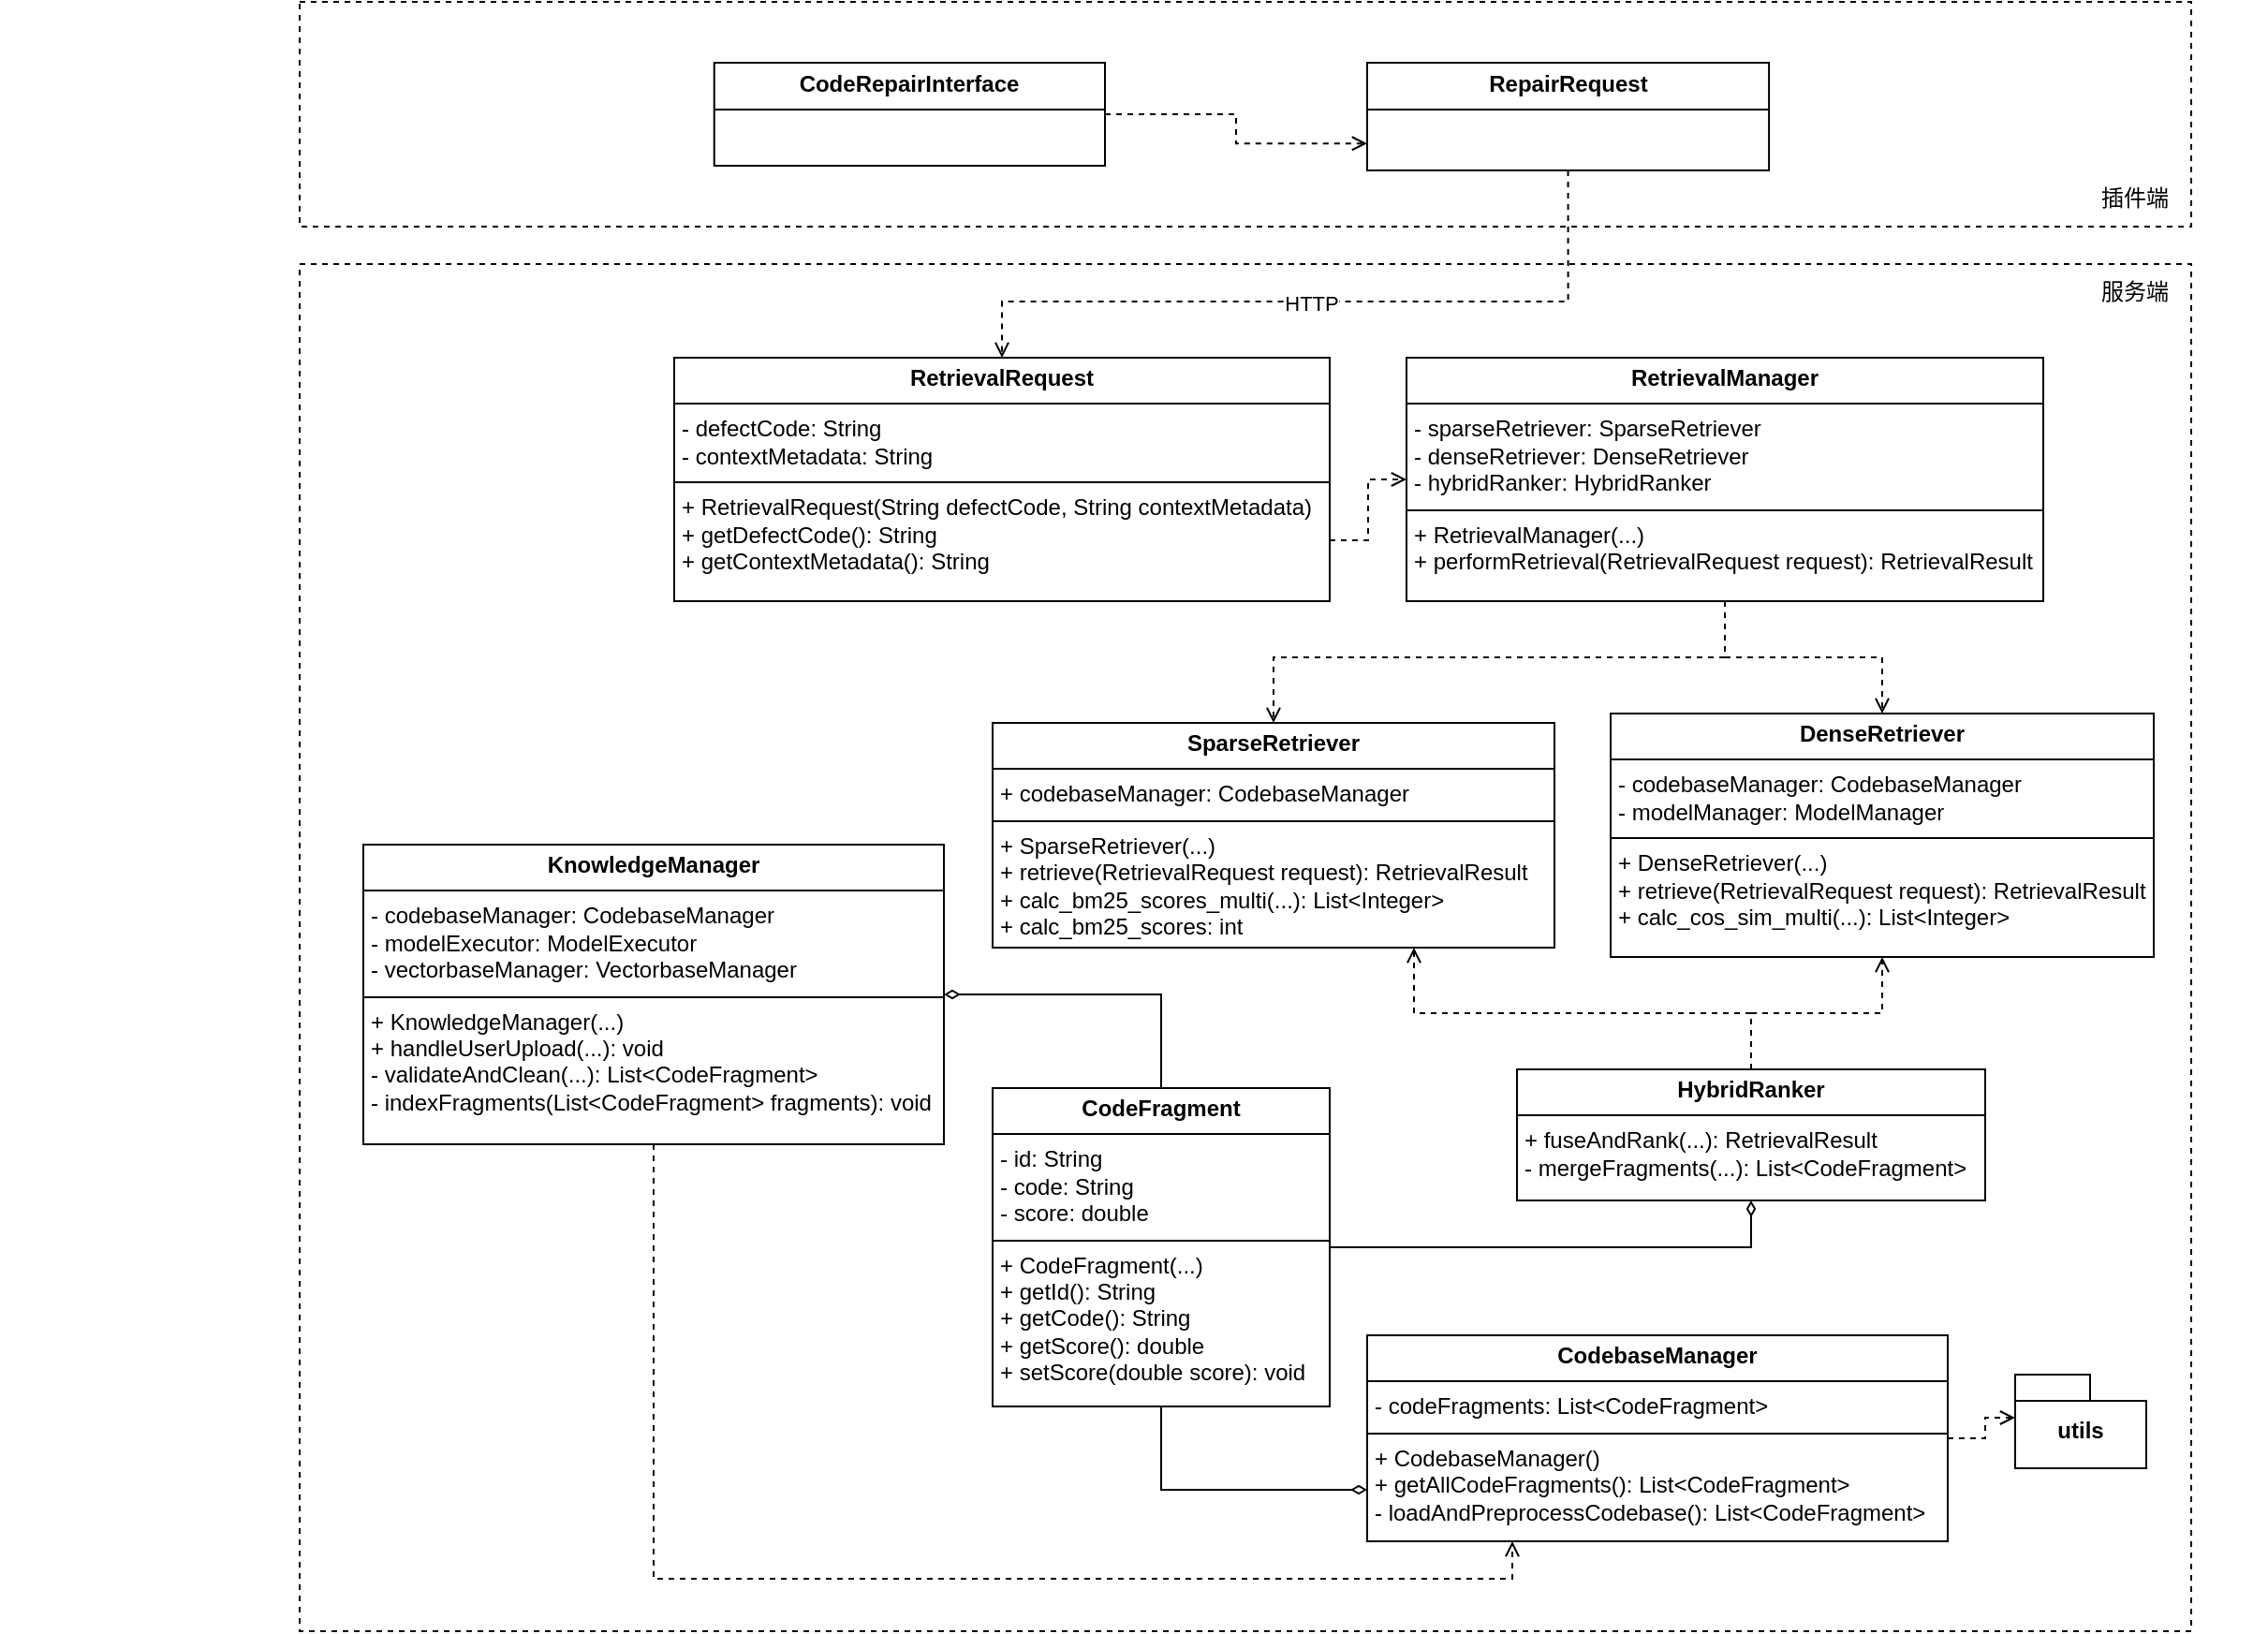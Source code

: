 <mxfile version="26.2.12">
  <diagram name="第 1 页" id="4hR9Bm70yGNX78M39A_u">
    <mxGraphModel dx="1850" dy="1150" grid="1" gridSize="10" guides="1" tooltips="1" connect="1" arrows="1" fold="1" page="1" pageScale="1" pageWidth="827" pageHeight="1169" math="0" shadow="0">
      <root>
        <mxCell id="0" />
        <mxCell id="1" parent="0" />
        <mxCell id="MtDce7vWEkqWRcU2pBEf-35" value="" style="group;dashed=1;" vertex="1" connectable="0" parent="1">
          <mxGeometry x="220" y="280" width="1210" height="730" as="geometry" />
        </mxCell>
        <mxCell id="MtDce7vWEkqWRcU2pBEf-17" value="" style="rounded=0;whiteSpace=wrap;html=1;dashed=1;" vertex="1" parent="MtDce7vWEkqWRcU2pBEf-35">
          <mxGeometry x="160" width="1010" height="730" as="geometry" />
        </mxCell>
        <mxCell id="MtDce7vWEkqWRcU2pBEf-20" value="服务端" style="text;html=1;align=center;verticalAlign=middle;whiteSpace=wrap;rounded=0;" vertex="1" parent="MtDce7vWEkqWRcU2pBEf-35">
          <mxGeometry x="1110" width="60" height="30" as="geometry" />
        </mxCell>
        <mxCell id="MtDce7vWEkqWRcU2pBEf-48" style="edgeStyle=orthogonalEdgeStyle;rounded=0;orthogonalLoop=1;jettySize=auto;html=1;exitX=0.5;exitY=1;exitDx=0;exitDy=0;dashed=1;endArrow=open;endFill=0;" edge="1" parent="MtDce7vWEkqWRcU2pBEf-35" source="MtDce7vWEkqWRcU2pBEf-2" target="MtDce7vWEkqWRcU2pBEf-4">
          <mxGeometry relative="1" as="geometry" />
        </mxCell>
        <mxCell id="MtDce7vWEkqWRcU2pBEf-49" style="edgeStyle=orthogonalEdgeStyle;rounded=0;orthogonalLoop=1;jettySize=auto;html=1;exitX=0.5;exitY=1;exitDx=0;exitDy=0;entryX=0.5;entryY=0;entryDx=0;entryDy=0;endArrow=open;endFill=0;dashed=1;" edge="1" parent="MtDce7vWEkqWRcU2pBEf-35" source="MtDce7vWEkqWRcU2pBEf-2" target="MtDce7vWEkqWRcU2pBEf-3">
          <mxGeometry relative="1" as="geometry">
            <Array as="points">
              <mxPoint x="921" y="210" />
              <mxPoint x="680" y="210" />
            </Array>
          </mxGeometry>
        </mxCell>
        <mxCell id="MtDce7vWEkqWRcU2pBEf-2" value="&lt;p style=&quot;margin:0px;margin-top:4px;text-align:center;&quot;&gt;&lt;b&gt;RetrievalManager&lt;/b&gt;&lt;/p&gt;&lt;hr size=&quot;1&quot; style=&quot;border-style:solid;&quot;&gt;&lt;p style=&quot;margin:0px;margin-left:4px;&quot;&gt;- sparseRetriever:&amp;nbsp;&lt;span style=&quot;background-color: transparent; color: light-dark(rgb(0, 0, 0), rgb(255, 255, 255));&quot;&gt;SparseRetriever&lt;/span&gt;&lt;/p&gt;&lt;p style=&quot;margin:0px;margin-left:4px;&quot;&gt;&lt;span style=&quot;background-color: transparent; color: light-dark(rgb(0, 0, 0), rgb(255, 255, 255));&quot;&gt;-&amp;nbsp;&lt;/span&gt;&lt;span style=&quot;background-color: transparent; color: light-dark(rgb(0, 0, 0), rgb(255, 255, 255));&quot;&gt;denseRetriever:&amp;nbsp;&lt;/span&gt;&lt;span style=&quot;background-color: transparent; color: light-dark(rgb(0, 0, 0), rgb(255, 255, 255));&quot;&gt;DenseRetriever&amp;nbsp;&lt;/span&gt;&lt;/p&gt;&lt;p style=&quot;margin:0px;margin-left:4px;&quot;&gt;&lt;span style=&quot;background-color: transparent; color: light-dark(rgb(0, 0, 0), rgb(255, 255, 255));&quot;&gt;-&amp;nbsp;&lt;/span&gt;&lt;span style=&quot;background-color: transparent;&quot;&gt;hybridRanker:&amp;nbsp;&lt;/span&gt;&lt;span style=&quot;background-color: transparent; color: light-dark(rgb(0, 0, 0), rgb(255, 255, 255));&quot;&gt;HybridRanker&lt;/span&gt;&lt;span style=&quot;background-color: transparent; color: light-dark(rgb(0, 0, 0), rgb(255, 255, 255));&quot;&gt;&amp;nbsp;&lt;/span&gt;&lt;/p&gt;&lt;hr size=&quot;1&quot; style=&quot;border-style:solid;&quot;&gt;&lt;p style=&quot;margin:0px;margin-left:4px;&quot;&gt;+ RetrievalManager(...)&lt;/p&gt;&lt;p style=&quot;margin:0px;margin-left:4px;&quot;&gt;+&amp;nbsp;performRetrieval(RetrievalRequest request):&amp;nbsp;RetrievalResult&lt;/p&gt;" style="verticalAlign=top;align=left;overflow=fill;html=1;whiteSpace=wrap;" vertex="1" parent="MtDce7vWEkqWRcU2pBEf-35">
          <mxGeometry x="751" y="50" width="340" height="130" as="geometry" />
        </mxCell>
        <mxCell id="MtDce7vWEkqWRcU2pBEf-59" style="edgeStyle=orthogonalEdgeStyle;rounded=0;orthogonalLoop=1;jettySize=auto;html=1;exitX=1;exitY=0.75;exitDx=0;exitDy=0;entryX=0;entryY=0.5;entryDx=0;entryDy=0;dashed=1;endArrow=open;endFill=0;" edge="1" parent="MtDce7vWEkqWRcU2pBEf-35" source="MtDce7vWEkqWRcU2pBEf-14" target="MtDce7vWEkqWRcU2pBEf-2">
          <mxGeometry relative="1" as="geometry" />
        </mxCell>
        <mxCell id="MtDce7vWEkqWRcU2pBEf-14" value="&lt;p style=&quot;margin:0px;margin-top:4px;text-align:center;&quot;&gt;&lt;b&gt;RetrievalRequest&lt;/b&gt;&lt;/p&gt;&lt;hr size=&quot;1&quot; style=&quot;border-style:solid;&quot;&gt;&lt;p style=&quot;margin:0px;margin-left:4px;&quot;&gt;- defectCode:&amp;nbsp;&lt;span style=&quot;background-color: transparent; color: light-dark(rgb(0, 0, 0), rgb(255, 255, 255));&quot;&gt;String&lt;/span&gt;&lt;/p&gt;&lt;p style=&quot;margin:0px;margin-left:4px;&quot;&gt;&lt;span style=&quot;background-color: transparent; color: light-dark(rgb(0, 0, 0), rgb(255, 255, 255));&quot;&gt;- contextMetadata:&amp;nbsp;&lt;/span&gt;&lt;span style=&quot;background-color: transparent;&quot;&gt;String&amp;nbsp;&lt;/span&gt;&lt;/p&gt;&lt;hr size=&quot;1&quot; style=&quot;border-style:solid;&quot;&gt;&lt;p style=&quot;margin:0px;margin-left:4px;&quot;&gt;+ RetrievalRequest(String defectCode, String contextMetadata)&lt;/p&gt;&lt;p style=&quot;margin:0px;margin-left:4px;&quot;&gt;+&amp;nbsp;getDefectCode(): String&lt;/p&gt;&lt;p style=&quot;margin:0px;margin-left:4px;&quot;&gt;+ getContextMetadata():&amp;nbsp;&lt;span style=&quot;background-color: transparent; color: light-dark(rgb(0, 0, 0), rgb(255, 255, 255));&quot;&gt;String&lt;/span&gt;&lt;/p&gt;" style="verticalAlign=top;align=left;overflow=fill;html=1;whiteSpace=wrap;" vertex="1" parent="MtDce7vWEkqWRcU2pBEf-35">
          <mxGeometry x="360" y="50" width="350" height="130" as="geometry" />
        </mxCell>
        <mxCell id="MtDce7vWEkqWRcU2pBEf-21" value="utils" style="shape=folder;fontStyle=1;spacingTop=10;tabWidth=40;tabHeight=14;tabPosition=left;html=1;whiteSpace=wrap;" vertex="1" parent="MtDce7vWEkqWRcU2pBEf-35">
          <mxGeometry x="1076" y="593" width="70" height="50" as="geometry" />
        </mxCell>
        <mxCell id="MtDce7vWEkqWRcU2pBEf-61" style="edgeStyle=orthogonalEdgeStyle;rounded=0;orthogonalLoop=1;jettySize=auto;html=1;exitX=0.5;exitY=1;exitDx=0;exitDy=0;entryX=0.25;entryY=1;entryDx=0;entryDy=0;dashed=1;endArrow=open;endFill=0;" edge="1" parent="MtDce7vWEkqWRcU2pBEf-35" source="MtDce7vWEkqWRcU2pBEf-10" target="MtDce7vWEkqWRcU2pBEf-6">
          <mxGeometry relative="1" as="geometry" />
        </mxCell>
        <mxCell id="MtDce7vWEkqWRcU2pBEf-10" value="&lt;p style=&quot;margin:0px;margin-top:4px;text-align:center;&quot;&gt;&lt;b&gt;KnowledgeManager&lt;/b&gt;&lt;/p&gt;&lt;hr size=&quot;1&quot; style=&quot;border-style:solid;&quot;&gt;&lt;p style=&quot;margin:0px;margin-left:4px;&quot;&gt;-&amp;nbsp;&lt;span style=&quot;background-color: transparent; color: light-dark(rgb(0, 0, 0), rgb(255, 255, 255));&quot;&gt;codebaseManager:&amp;nbsp;&lt;/span&gt;&lt;span style=&quot;background-color: transparent; color: light-dark(rgb(0, 0, 0), rgb(255, 255, 255));&quot;&gt;CodebaseManager&amp;nbsp;&lt;/span&gt;&lt;/p&gt;&lt;p style=&quot;margin:0px;margin-left:4px;&quot;&gt;&lt;span style=&quot;background-color: transparent; color: light-dark(rgb(0, 0, 0), rgb(255, 255, 255));&quot;&gt;-&amp;nbsp;&lt;/span&gt;&lt;span style=&quot;background-color: transparent;&quot;&gt;modelExecutor:&amp;nbsp;&lt;/span&gt;&lt;span style=&quot;background-color: transparent; color: light-dark(rgb(0, 0, 0), rgb(255, 255, 255));&quot;&gt;ModelExecutor&lt;/span&gt;&lt;span style=&quot;background-color: transparent; color: light-dark(rgb(0, 0, 0), rgb(255, 255, 255));&quot;&gt;&amp;nbsp;&lt;/span&gt;&lt;/p&gt;&lt;p style=&quot;margin:0px;margin-left:4px;&quot;&gt;&lt;span style=&quot;background-color: transparent; color: light-dark(rgb(0, 0, 0), rgb(255, 255, 255));&quot;&gt;-&amp;nbsp;&lt;/span&gt;&lt;span style=&quot;background-color: transparent;&quot;&gt;vectorbaseManager:&amp;nbsp;&lt;/span&gt;&lt;span style=&quot;background-color: transparent; color: light-dark(rgb(0, 0, 0), rgb(255, 255, 255));&quot;&gt;VectorbaseManager&lt;/span&gt;&lt;span style=&quot;background-color: transparent; color: light-dark(rgb(0, 0, 0), rgb(255, 255, 255));&quot;&gt;&amp;nbsp;&lt;/span&gt;&lt;/p&gt;&lt;hr size=&quot;1&quot; style=&quot;border-style:solid;&quot;&gt;&lt;p style=&quot;margin:0px;margin-left:4px;&quot;&gt;+ KnowledgeManager(...)&lt;/p&gt;&lt;p style=&quot;margin:0px;margin-left:4px;&quot;&gt;+ handleUserUpload(...): void&lt;/p&gt;&lt;p style=&quot;margin:0px;margin-left:4px;&quot;&gt;- validateAndClean(...):&amp;nbsp;&lt;span style=&quot;background-color: transparent; color: light-dark(rgb(0, 0, 0), rgb(255, 255, 255));&quot;&gt;List&amp;lt;CodeFragment&amp;gt;&lt;/span&gt;&lt;/p&gt;&lt;p style=&quot;margin:0px;margin-left:4px;&quot;&gt;- indexFragments(List&amp;lt;CodeFragment&amp;gt; fragments): void&lt;/p&gt;" style="verticalAlign=top;align=left;overflow=fill;html=1;whiteSpace=wrap;" vertex="1" parent="MtDce7vWEkqWRcU2pBEf-35">
          <mxGeometry x="194" y="310" width="310" height="160" as="geometry" />
        </mxCell>
        <mxCell id="MtDce7vWEkqWRcU2pBEf-51" style="edgeStyle=orthogonalEdgeStyle;rounded=0;orthogonalLoop=1;jettySize=auto;html=1;exitX=0.5;exitY=0;exitDx=0;exitDy=0;entryX=0.5;entryY=1;entryDx=0;entryDy=0;dashed=1;endArrow=open;endFill=0;" edge="1" parent="MtDce7vWEkqWRcU2pBEf-35" source="MtDce7vWEkqWRcU2pBEf-5" target="MtDce7vWEkqWRcU2pBEf-4">
          <mxGeometry relative="1" as="geometry">
            <Array as="points">
              <mxPoint x="935" y="400" />
              <mxPoint x="1005" y="400" />
            </Array>
          </mxGeometry>
        </mxCell>
        <mxCell id="MtDce7vWEkqWRcU2pBEf-5" value="&lt;p style=&quot;margin:0px;margin-top:4px;text-align:center;&quot;&gt;&lt;b&gt;HybridRanker&lt;/b&gt;&lt;/p&gt;&lt;hr size=&quot;1&quot; style=&quot;border-style:solid;&quot;&gt;&lt;p style=&quot;margin:0px;margin-left:4px;&quot;&gt;+&amp;nbsp;&lt;span style=&quot;background-color: transparent; color: light-dark(rgb(0, 0, 0), rgb(255, 255, 255));&quot;&gt;fuseAndRank(...):&amp;nbsp;&lt;/span&gt;&lt;span style=&quot;background-color: transparent; color: light-dark(rgb(0, 0, 0), rgb(255, 255, 255));&quot;&gt;RetrievalResult&amp;nbsp;&lt;/span&gt;&lt;/p&gt;&lt;p style=&quot;margin:0px;margin-left:4px;&quot;&gt;&lt;span style=&quot;background-color: transparent; color: light-dark(rgb(0, 0, 0), rgb(255, 255, 255));&quot;&gt;-&amp;nbsp;&lt;/span&gt;&lt;span style=&quot;background-color: transparent; color: light-dark(rgb(0, 0, 0), rgb(255, 255, 255));&quot;&gt;mergeFragments(...):&amp;nbsp;&lt;/span&gt;&lt;span style=&quot;background-color: transparent; color: light-dark(rgb(0, 0, 0), rgb(255, 255, 255));&quot;&gt;List&amp;lt;CodeFragment&amp;gt;&amp;nbsp;&lt;/span&gt;&lt;/p&gt;" style="verticalAlign=top;align=left;overflow=fill;html=1;whiteSpace=wrap;" vertex="1" parent="MtDce7vWEkqWRcU2pBEf-35">
          <mxGeometry x="810" y="430" width="250" height="70" as="geometry" />
        </mxCell>
        <mxCell id="MtDce7vWEkqWRcU2pBEf-6" value="&lt;p style=&quot;margin:0px;margin-top:4px;text-align:center;&quot;&gt;&lt;b&gt;CodebaseManager&lt;/b&gt;&lt;/p&gt;&lt;hr size=&quot;1&quot; style=&quot;border-style:solid;&quot;&gt;&lt;p style=&quot;margin:0px;margin-left:4px;&quot;&gt;-&amp;nbsp;&lt;span style=&quot;background-color: transparent; color: light-dark(rgb(0, 0, 0), rgb(255, 255, 255));&quot;&gt;codeFragments:&amp;nbsp;&lt;/span&gt;&lt;span style=&quot;background-color: transparent; color: light-dark(rgb(0, 0, 0), rgb(255, 255, 255));&quot;&gt;List&amp;lt;CodeFragment&amp;gt;&amp;nbsp;&lt;/span&gt;&lt;/p&gt;&lt;hr size=&quot;1&quot; style=&quot;border-style:solid;&quot;&gt;&lt;p style=&quot;margin:0px;margin-left:4px;&quot;&gt;+ CodebaseManager()&lt;/p&gt;&lt;p style=&quot;margin:0px;margin-left:4px;&quot;&gt;+&amp;nbsp;&lt;span style=&quot;background-color: transparent; color: light-dark(rgb(0, 0, 0), rgb(255, 255, 255));&quot;&gt;getAllCodeFragments():&amp;nbsp;&lt;/span&gt;&lt;span style=&quot;background-color: transparent; color: light-dark(rgb(0, 0, 0), rgb(255, 255, 255));&quot;&gt;List&amp;lt;CodeFragment&amp;gt;&amp;nbsp;&lt;/span&gt;&lt;/p&gt;&lt;p style=&quot;margin:0px;margin-left:4px;&quot;&gt;&lt;span style=&quot;background-color: transparent; color: light-dark(rgb(0, 0, 0), rgb(255, 255, 255));&quot;&gt;-&amp;nbsp;&lt;/span&gt;&lt;span style=&quot;background-color: transparent; color: light-dark(rgb(0, 0, 0), rgb(255, 255, 255));&quot;&gt;loadAndPreprocessCodebase():&amp;nbsp;&lt;/span&gt;&lt;span style=&quot;background-color: transparent; color: light-dark(rgb(0, 0, 0), rgb(255, 255, 255));&quot;&gt;List&amp;lt;CodeFragment&amp;gt;&amp;nbsp;&lt;/span&gt;&lt;/p&gt;" style="verticalAlign=top;align=left;overflow=fill;html=1;whiteSpace=wrap;" vertex="1" parent="MtDce7vWEkqWRcU2pBEf-35">
          <mxGeometry x="730" y="572" width="310" height="110" as="geometry" />
        </mxCell>
        <mxCell id="MtDce7vWEkqWRcU2pBEf-53" style="edgeStyle=orthogonalEdgeStyle;rounded=0;orthogonalLoop=1;jettySize=auto;html=1;exitX=0.5;exitY=1;exitDx=0;exitDy=0;entryX=0;entryY=0.75;entryDx=0;entryDy=0;endArrow=diamondThin;endFill=0;" edge="1" parent="MtDce7vWEkqWRcU2pBEf-35" source="MtDce7vWEkqWRcU2pBEf-8" target="MtDce7vWEkqWRcU2pBEf-6">
          <mxGeometry relative="1" as="geometry" />
        </mxCell>
        <mxCell id="MtDce7vWEkqWRcU2pBEf-54" style="edgeStyle=orthogonalEdgeStyle;rounded=0;orthogonalLoop=1;jettySize=auto;html=1;exitX=1;exitY=0.5;exitDx=0;exitDy=0;entryX=0.5;entryY=1;entryDx=0;entryDy=0;endArrow=diamondThin;endFill=0;" edge="1" parent="MtDce7vWEkqWRcU2pBEf-35" source="MtDce7vWEkqWRcU2pBEf-8" target="MtDce7vWEkqWRcU2pBEf-5">
          <mxGeometry relative="1" as="geometry" />
        </mxCell>
        <mxCell id="MtDce7vWEkqWRcU2pBEf-63" style="edgeStyle=orthogonalEdgeStyle;rounded=0;orthogonalLoop=1;jettySize=auto;html=1;exitX=0.5;exitY=0;exitDx=0;exitDy=0;entryX=1;entryY=0.5;entryDx=0;entryDy=0;endArrow=diamondThin;endFill=0;" edge="1" parent="MtDce7vWEkqWRcU2pBEf-35" source="MtDce7vWEkqWRcU2pBEf-8" target="MtDce7vWEkqWRcU2pBEf-10">
          <mxGeometry relative="1" as="geometry" />
        </mxCell>
        <mxCell id="MtDce7vWEkqWRcU2pBEf-8" value="&lt;p style=&quot;margin:0px;margin-top:4px;text-align:center;&quot;&gt;&lt;b&gt;CodeFragment&lt;/b&gt;&lt;/p&gt;&lt;hr size=&quot;1&quot; style=&quot;border-style:solid;&quot;&gt;&lt;p style=&quot;margin:0px;margin-left:4px;&quot;&gt;- id:&amp;nbsp;&lt;span style=&quot;background-color: transparent; color: light-dark(rgb(0, 0, 0), rgb(255, 255, 255));&quot;&gt;String&lt;/span&gt;&lt;span style=&quot;background-color: transparent; color: light-dark(rgb(0, 0, 0), rgb(255, 255, 255));&quot;&gt;&amp;nbsp;&lt;/span&gt;&lt;/p&gt;&lt;p style=&quot;margin:0px;margin-left:4px;&quot;&gt;&lt;span style=&quot;background-color: transparent; color: light-dark(rgb(0, 0, 0), rgb(255, 255, 255));&quot;&gt;-&amp;nbsp;&lt;/span&gt;&lt;span style=&quot;background-color: transparent;&quot;&gt;code:&amp;nbsp;&lt;/span&gt;&lt;span style=&quot;background-color: transparent; color: light-dark(rgb(0, 0, 0), rgb(255, 255, 255));&quot;&gt;String&lt;/span&gt;&lt;span style=&quot;background-color: transparent; color: light-dark(rgb(0, 0, 0), rgb(255, 255, 255));&quot;&gt;&amp;nbsp;&lt;/span&gt;&lt;/p&gt;&lt;p style=&quot;margin:0px;margin-left:4px;&quot;&gt;&lt;span style=&quot;background-color: transparent; color: light-dark(rgb(0, 0, 0), rgb(255, 255, 255));&quot;&gt;-&amp;nbsp;&lt;/span&gt;&lt;span style=&quot;background-color: transparent; color: light-dark(rgb(0, 0, 0), rgb(255, 255, 255));&quot;&gt;score:&amp;nbsp;&lt;/span&gt;&lt;span style=&quot;background-color: transparent; color: light-dark(rgb(0, 0, 0), rgb(255, 255, 255));&quot;&gt;double&amp;nbsp;&lt;/span&gt;&lt;/p&gt;&lt;hr size=&quot;1&quot; style=&quot;border-style:solid;&quot;&gt;&lt;p style=&quot;margin:0px;margin-left:4px;&quot;&gt;+ CodeFragment(...)&lt;/p&gt;&lt;p style=&quot;margin:0px;margin-left:4px;&quot;&gt;+ getId():&amp;nbsp;&lt;span style=&quot;background-color: transparent; color: light-dark(rgb(0, 0, 0), rgb(255, 255, 255));&quot;&gt;String&lt;/span&gt;&lt;span style=&quot;background-color: transparent; color: light-dark(rgb(0, 0, 0), rgb(255, 255, 255));&quot;&gt;&amp;nbsp;&lt;/span&gt;&lt;/p&gt;&lt;p style=&quot;margin:0px;margin-left:4px;&quot;&gt;&lt;span style=&quot;background-color: transparent; color: light-dark(rgb(0, 0, 0), rgb(255, 255, 255));&quot;&gt;+&amp;nbsp;&lt;/span&gt;&lt;span style=&quot;background-color: transparent;&quot;&gt;getCode():&amp;nbsp;&lt;/span&gt;&lt;span style=&quot;background-color: transparent; color: light-dark(rgb(0, 0, 0), rgb(255, 255, 255));&quot;&gt;String&lt;/span&gt;&lt;span style=&quot;background-color: transparent; color: light-dark(rgb(0, 0, 0), rgb(255, 255, 255));&quot;&gt;&amp;nbsp;&lt;/span&gt;&lt;/p&gt;&lt;p style=&quot;margin:0px;margin-left:4px;&quot;&gt;&lt;span style=&quot;background-color: transparent; color: light-dark(rgb(0, 0, 0), rgb(255, 255, 255));&quot;&gt;+&amp;nbsp;&lt;/span&gt;&lt;span style=&quot;background-color: transparent;&quot;&gt;getScore():&amp;nbsp;&lt;/span&gt;&lt;span style=&quot;background-color: transparent; color: light-dark(rgb(0, 0, 0), rgb(255, 255, 255));&quot;&gt;double&lt;/span&gt;&lt;span style=&quot;background-color: transparent; color: light-dark(rgb(0, 0, 0), rgb(255, 255, 255));&quot;&gt;&amp;nbsp;&lt;/span&gt;&lt;/p&gt;&lt;p style=&quot;margin:0px;margin-left:4px;&quot;&gt;&lt;span style=&quot;background-color: transparent; color: light-dark(rgb(0, 0, 0), rgb(255, 255, 255));&quot;&gt;+&amp;nbsp;&lt;/span&gt;&lt;span style=&quot;background-color: transparent;&quot;&gt;setScore(double score):&amp;nbsp;&lt;/span&gt;&lt;span style=&quot;background-color: transparent; color: light-dark(rgb(0, 0, 0), rgb(255, 255, 255));&quot;&gt;void&lt;/span&gt;&lt;span style=&quot;background-color: transparent; color: light-dark(rgb(0, 0, 0), rgb(255, 255, 255));&quot;&gt;&amp;nbsp;&lt;/span&gt;&lt;/p&gt;" style="verticalAlign=top;align=left;overflow=fill;html=1;whiteSpace=wrap;" vertex="1" parent="MtDce7vWEkqWRcU2pBEf-35">
          <mxGeometry x="530" y="440" width="180" height="170" as="geometry" />
        </mxCell>
        <mxCell id="MtDce7vWEkqWRcU2pBEf-4" value="&lt;p style=&quot;margin:0px;margin-top:4px;text-align:center;&quot;&gt;&lt;b&gt;DenseRetriever&lt;/b&gt;&lt;/p&gt;&lt;hr size=&quot;1&quot; style=&quot;border-style:solid;&quot;&gt;&lt;p style=&quot;margin:0px;margin-left:4px;&quot;&gt;- codebaseManager:&amp;nbsp;&lt;span style=&quot;background-color: transparent; color: light-dark(rgb(0, 0, 0), rgb(255, 255, 255));&quot;&gt;CodebaseManager&lt;/span&gt;&lt;/p&gt;&lt;p style=&quot;margin:0px;margin-left:4px;&quot;&gt;&lt;span style=&quot;background-color: transparent; color: light-dark(rgb(0, 0, 0), rgb(255, 255, 255));&quot;&gt;-&amp;nbsp;&lt;/span&gt;&lt;span style=&quot;background-color: transparent;&quot;&gt;modelManager:&amp;nbsp;&lt;/span&gt;&lt;span style=&quot;background-color: transparent; color: light-dark(rgb(0, 0, 0), rgb(255, 255, 255));&quot;&gt;ModelManager&lt;/span&gt;&lt;span style=&quot;background-color: transparent; color: light-dark(rgb(0, 0, 0), rgb(255, 255, 255));&quot;&gt;&amp;nbsp;&lt;/span&gt;&lt;/p&gt;&lt;hr size=&quot;1&quot; style=&quot;border-style:solid;&quot;&gt;&lt;p style=&quot;margin:0px;margin-left:4px;&quot;&gt;+&amp;nbsp;DenseRetriever(...)&lt;/p&gt;&lt;p style=&quot;margin:0px;margin-left:4px;&quot;&gt;+ retrieve(RetrievalRequest request):&amp;nbsp;&lt;span style=&quot;background-color: transparent; color: light-dark(rgb(0, 0, 0), rgb(255, 255, 255));&quot;&gt;RetrievalResult&lt;/span&gt;&lt;/p&gt;&lt;p style=&quot;margin:0px;margin-left:4px;&quot;&gt;+ calc_cos_sim_multi(...):&amp;nbsp;List&amp;lt;Integer&amp;gt;&lt;/p&gt;" style="verticalAlign=top;align=left;overflow=fill;html=1;whiteSpace=wrap;" vertex="1" parent="MtDce7vWEkqWRcU2pBEf-35">
          <mxGeometry x="860" y="240" width="290" height="130" as="geometry" />
        </mxCell>
        <mxCell id="MtDce7vWEkqWRcU2pBEf-3" value="&lt;p style=&quot;margin:0px;margin-top:4px;text-align:center;&quot;&gt;&lt;b&gt;SparseRetriever&lt;/b&gt;&lt;/p&gt;&lt;hr size=&quot;1&quot; style=&quot;border-style:solid;&quot;&gt;&lt;p style=&quot;margin:0px;margin-left:4px;&quot;&gt;+ codebaseManager:&amp;nbsp;&lt;span style=&quot;background-color: transparent; color: light-dark(rgb(0, 0, 0), rgb(255, 255, 255));&quot;&gt;CodebaseManager&lt;/span&gt;&lt;span style=&quot;background-color: transparent; color: light-dark(rgb(0, 0, 0), rgb(255, 255, 255));&quot;&gt;&amp;nbsp;&lt;/span&gt;&lt;/p&gt;&lt;hr size=&quot;1&quot; style=&quot;border-style:solid;&quot;&gt;&lt;p style=&quot;margin:0px;margin-left:4px;&quot;&gt;+ SparseRetriever(...)&lt;/p&gt;&lt;p style=&quot;margin:0px;margin-left:4px;&quot;&gt;+ retrieve(RetrievalRequest request):&amp;nbsp;&lt;span style=&quot;background-color: transparent; color: light-dark(rgb(0, 0, 0), rgb(255, 255, 255));&quot;&gt;RetrievalResult&lt;/span&gt;&lt;span style=&quot;background-color: transparent; color: light-dark(rgb(0, 0, 0), rgb(255, 255, 255));&quot;&gt;&amp;nbsp;&lt;/span&gt;&lt;/p&gt;&lt;p style=&quot;margin:0px;margin-left:4px;&quot;&gt;+ calc_bm25_scores_multi(...):&amp;nbsp;List&amp;lt;Integer&amp;gt;&lt;/p&gt;&lt;p style=&quot;margin:0px;margin-left:4px;&quot;&gt;+&amp;nbsp;calc_bm25_scores: int&lt;/p&gt;" style="verticalAlign=top;align=left;overflow=fill;html=1;whiteSpace=wrap;" vertex="1" parent="MtDce7vWEkqWRcU2pBEf-35">
          <mxGeometry x="530" y="245" width="300" height="120" as="geometry" />
        </mxCell>
        <mxCell id="MtDce7vWEkqWRcU2pBEf-50" style="edgeStyle=orthogonalEdgeStyle;rounded=0;orthogonalLoop=1;jettySize=auto;html=1;exitX=0.5;exitY=0;exitDx=0;exitDy=0;dashed=1;endArrow=open;endFill=0;entryX=0.75;entryY=1;entryDx=0;entryDy=0;" edge="1" parent="MtDce7vWEkqWRcU2pBEf-35" source="MtDce7vWEkqWRcU2pBEf-5" target="MtDce7vWEkqWRcU2pBEf-3">
          <mxGeometry relative="1" as="geometry">
            <mxPoint x="674" y="380" as="targetPoint" />
            <Array as="points">
              <mxPoint x="935" y="400" />
              <mxPoint x="755" y="400" />
            </Array>
          </mxGeometry>
        </mxCell>
        <mxCell id="MtDce7vWEkqWRcU2pBEf-56" style="edgeStyle=orthogonalEdgeStyle;rounded=0;orthogonalLoop=1;jettySize=auto;html=1;exitX=1;exitY=0.5;exitDx=0;exitDy=0;entryX=0;entryY=0;entryDx=0;entryDy=23;entryPerimeter=0;dashed=1;endArrow=open;endFill=0;" edge="1" parent="MtDce7vWEkqWRcU2pBEf-35" source="MtDce7vWEkqWRcU2pBEf-6" target="MtDce7vWEkqWRcU2pBEf-21">
          <mxGeometry relative="1" as="geometry">
            <Array as="points">
              <mxPoint x="1060" y="627" />
              <mxPoint x="1060" y="616" />
            </Array>
          </mxGeometry>
        </mxCell>
        <mxCell id="MtDce7vWEkqWRcU2pBEf-38" value="" style="group" vertex="1" connectable="0" parent="1">
          <mxGeometry x="380" y="140" width="1010" height="120" as="geometry" />
        </mxCell>
        <mxCell id="MtDce7vWEkqWRcU2pBEf-18" value="" style="rounded=0;whiteSpace=wrap;html=1;dashed=1;" vertex="1" parent="MtDce7vWEkqWRcU2pBEf-38">
          <mxGeometry width="1010.0" height="120" as="geometry" />
        </mxCell>
        <mxCell id="MtDce7vWEkqWRcU2pBEf-19" value="插件端" style="text;html=1;align=center;verticalAlign=middle;whiteSpace=wrap;rounded=0;" vertex="1" parent="MtDce7vWEkqWRcU2pBEf-38">
          <mxGeometry x="950" y="90" width="60" height="30" as="geometry" />
        </mxCell>
        <mxCell id="MtDce7vWEkqWRcU2pBEf-33" value="&lt;p style=&quot;margin:0px;margin-top:4px;text-align:center;&quot;&gt;&lt;b&gt;RepairRequest&lt;/b&gt;&lt;/p&gt;&lt;hr size=&quot;1&quot; style=&quot;border-style:solid;&quot;&gt;&lt;div style=&quot;height:2px;&quot;&gt;&lt;/div&gt;&lt;div style=&quot;height:2px;&quot;&gt;&lt;/div&gt;" style="verticalAlign=top;align=left;overflow=fill;html=1;whiteSpace=wrap;" vertex="1" parent="MtDce7vWEkqWRcU2pBEf-38">
          <mxGeometry x="570" y="32.5" width="214.55" height="57.5" as="geometry" />
        </mxCell>
        <mxCell id="MtDce7vWEkqWRcU2pBEf-58" style="edgeStyle=orthogonalEdgeStyle;rounded=0;orthogonalLoop=1;jettySize=auto;html=1;exitX=1;exitY=0.5;exitDx=0;exitDy=0;entryX=0;entryY=0.75;entryDx=0;entryDy=0;dashed=1;endArrow=open;endFill=0;" edge="1" parent="MtDce7vWEkqWRcU2pBEf-38" source="MtDce7vWEkqWRcU2pBEf-41" target="MtDce7vWEkqWRcU2pBEf-33">
          <mxGeometry relative="1" as="geometry" />
        </mxCell>
        <mxCell id="MtDce7vWEkqWRcU2pBEf-41" value="&lt;p style=&quot;margin:0px;margin-top:4px;text-align:center;&quot;&gt;&lt;b&gt;CodeRepairInterface&lt;/b&gt;&lt;/p&gt;&lt;hr size=&quot;1&quot; style=&quot;border-style:solid;&quot;&gt;&lt;div style=&quot;height:2px;&quot;&gt;&lt;/div&gt;&lt;div style=&quot;height:2px;&quot;&gt;&lt;/div&gt;" style="verticalAlign=top;align=left;overflow=fill;html=1;whiteSpace=wrap;" vertex="1" parent="MtDce7vWEkqWRcU2pBEf-38">
          <mxGeometry x="221.37" y="32.5" width="208.63" height="55" as="geometry" />
        </mxCell>
        <mxCell id="MtDce7vWEkqWRcU2pBEf-44" style="edgeStyle=orthogonalEdgeStyle;rounded=0;orthogonalLoop=1;jettySize=auto;html=1;exitX=0.5;exitY=1;exitDx=0;exitDy=0;entryX=0.5;entryY=0;entryDx=0;entryDy=0;dashed=1;endArrow=open;endFill=0;" edge="1" parent="1" source="MtDce7vWEkqWRcU2pBEf-33" target="MtDce7vWEkqWRcU2pBEf-14">
          <mxGeometry relative="1" as="geometry">
            <Array as="points">
              <mxPoint x="1057" y="300" />
              <mxPoint x="755" y="300" />
            </Array>
          </mxGeometry>
        </mxCell>
        <mxCell id="MtDce7vWEkqWRcU2pBEf-45" value="HTTP" style="edgeLabel;html=1;align=center;verticalAlign=middle;resizable=0;points=[];" vertex="1" connectable="0" parent="MtDce7vWEkqWRcU2pBEf-44">
          <mxGeometry x="0.032" y="1" relative="1" as="geometry">
            <mxPoint as="offset" />
          </mxGeometry>
        </mxCell>
      </root>
    </mxGraphModel>
  </diagram>
</mxfile>
